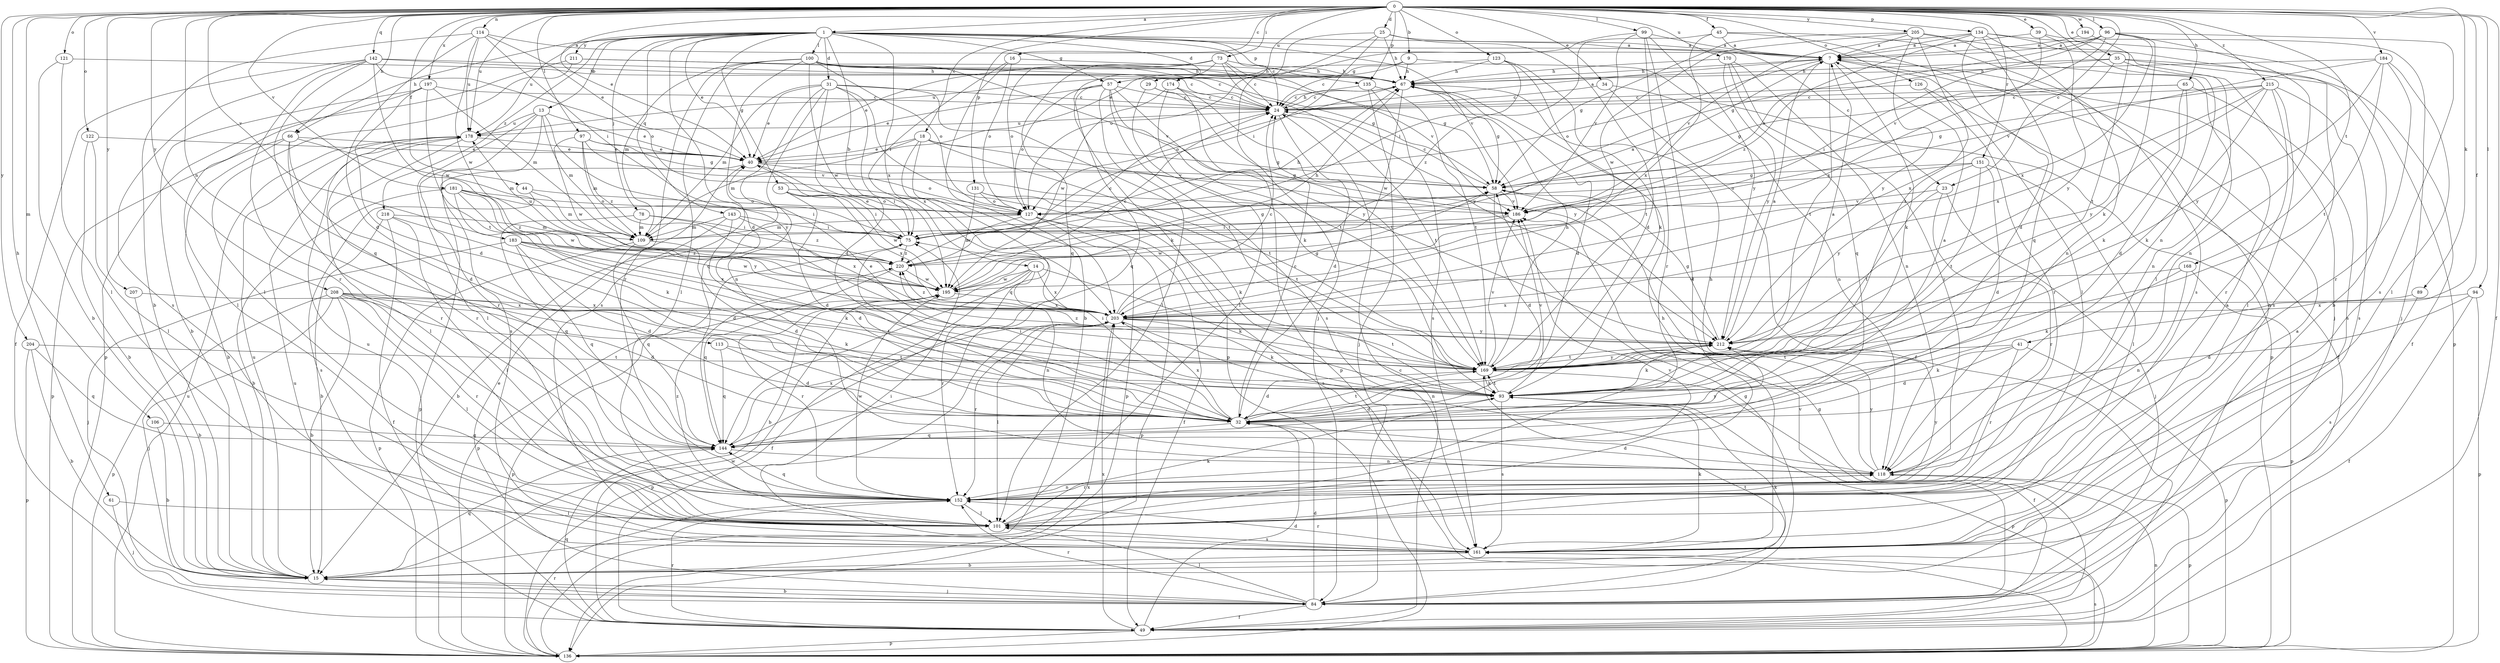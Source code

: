 strict digraph  {
0;
1;
7;
9;
13;
14;
15;
16;
18;
23;
24;
25;
29;
31;
32;
34;
35;
39;
40;
41;
44;
45;
49;
53;
57;
58;
61;
65;
66;
67;
73;
75;
78;
84;
89;
93;
94;
96;
97;
99;
100;
101;
106;
109;
113;
114;
118;
121;
122;
123;
126;
127;
131;
134;
135;
136;
142;
143;
144;
151;
152;
161;
168;
169;
170;
174;
178;
181;
183;
184;
186;
194;
195;
197;
203;
204;
205;
207;
208;
211;
212;
215;
218;
220;
0 -> 1  [label=a];
0 -> 9  [label=b];
0 -> 16  [label=c];
0 -> 18  [label=c];
0 -> 23  [label=c];
0 -> 25  [label=d];
0 -> 34  [label=e];
0 -> 35  [label=e];
0 -> 39  [label=e];
0 -> 40  [label=e];
0 -> 41  [label=f];
0 -> 44  [label=f];
0 -> 45  [label=f];
0 -> 49  [label=f];
0 -> 61  [label=h];
0 -> 65  [label=h];
0 -> 66  [label=h];
0 -> 73  [label=i];
0 -> 89  [label=k];
0 -> 94  [label=l];
0 -> 96  [label=l];
0 -> 97  [label=l];
0 -> 99  [label=l];
0 -> 106  [label=m];
0 -> 113  [label=n];
0 -> 114  [label=n];
0 -> 118  [label=n];
0 -> 121  [label=o];
0 -> 122  [label=o];
0 -> 123  [label=o];
0 -> 126  [label=o];
0 -> 131  [label=p];
0 -> 134  [label=p];
0 -> 135  [label=p];
0 -> 142  [label=q];
0 -> 151  [label=r];
0 -> 168  [label=t];
0 -> 170  [label=u];
0 -> 174  [label=u];
0 -> 178  [label=u];
0 -> 181  [label=v];
0 -> 183  [label=v];
0 -> 184  [label=v];
0 -> 194  [label=w];
0 -> 197  [label=x];
0 -> 204  [label=y];
0 -> 205  [label=y];
0 -> 207  [label=y];
0 -> 208  [label=y];
0 -> 215  [label=z];
1 -> 7  [label=a];
1 -> 13  [label=b];
1 -> 14  [label=b];
1 -> 23  [label=c];
1 -> 24  [label=c];
1 -> 29  [label=d];
1 -> 31  [label=d];
1 -> 32  [label=d];
1 -> 40  [label=e];
1 -> 53  [label=g];
1 -> 57  [label=g];
1 -> 66  [label=h];
1 -> 78  [label=j];
1 -> 100  [label=l];
1 -> 135  [label=p];
1 -> 143  [label=q];
1 -> 178  [label=u];
1 -> 186  [label=v];
1 -> 203  [label=x];
1 -> 211  [label=y];
1 -> 218  [label=z];
7 -> 67  [label=h];
7 -> 93  [label=k];
7 -> 101  [label=l];
7 -> 127  [label=o];
7 -> 169  [label=t];
9 -> 24  [label=c];
9 -> 57  [label=g];
9 -> 67  [label=h];
9 -> 136  [label=p];
13 -> 40  [label=e];
13 -> 101  [label=l];
13 -> 109  [label=m];
13 -> 152  [label=r];
13 -> 161  [label=s];
13 -> 178  [label=u];
13 -> 212  [label=y];
14 -> 15  [label=b];
14 -> 49  [label=f];
14 -> 93  [label=k];
14 -> 118  [label=n];
14 -> 152  [label=r];
14 -> 195  [label=w];
14 -> 203  [label=x];
15 -> 84  [label=j];
15 -> 93  [label=k];
15 -> 144  [label=q];
15 -> 178  [label=u];
16 -> 15  [label=b];
16 -> 67  [label=h];
16 -> 75  [label=i];
16 -> 127  [label=o];
18 -> 40  [label=e];
18 -> 58  [label=g];
18 -> 109  [label=m];
18 -> 136  [label=p];
18 -> 144  [label=q];
18 -> 169  [label=t];
18 -> 186  [label=v];
23 -> 84  [label=j];
23 -> 152  [label=r];
23 -> 169  [label=t];
23 -> 186  [label=v];
24 -> 7  [label=a];
24 -> 32  [label=d];
24 -> 67  [label=h];
24 -> 169  [label=t];
24 -> 178  [label=u];
25 -> 7  [label=a];
25 -> 32  [label=d];
25 -> 67  [label=h];
25 -> 75  [label=i];
25 -> 84  [label=j];
25 -> 127  [label=o];
29 -> 24  [label=c];
29 -> 93  [label=k];
29 -> 169  [label=t];
31 -> 24  [label=c];
31 -> 32  [label=d];
31 -> 40  [label=e];
31 -> 93  [label=k];
31 -> 109  [label=m];
31 -> 118  [label=n];
31 -> 144  [label=q];
31 -> 169  [label=t];
31 -> 203  [label=x];
32 -> 7  [label=a];
32 -> 24  [label=c];
32 -> 75  [label=i];
32 -> 144  [label=q];
32 -> 169  [label=t];
32 -> 203  [label=x];
34 -> 24  [label=c];
34 -> 49  [label=f];
34 -> 118  [label=n];
35 -> 49  [label=f];
35 -> 67  [label=h];
35 -> 75  [label=i];
35 -> 118  [label=n];
35 -> 161  [label=s];
35 -> 203  [label=x];
39 -> 7  [label=a];
39 -> 84  [label=j];
39 -> 203  [label=x];
39 -> 212  [label=y];
40 -> 58  [label=g];
40 -> 75  [label=i];
40 -> 127  [label=o];
40 -> 136  [label=p];
41 -> 32  [label=d];
41 -> 93  [label=k];
41 -> 136  [label=p];
41 -> 152  [label=r];
41 -> 169  [label=t];
44 -> 109  [label=m];
44 -> 127  [label=o];
44 -> 161  [label=s];
45 -> 7  [label=a];
45 -> 15  [label=b];
45 -> 75  [label=i];
45 -> 161  [label=s];
45 -> 203  [label=x];
49 -> 24  [label=c];
49 -> 32  [label=d];
49 -> 58  [label=g];
49 -> 136  [label=p];
49 -> 144  [label=q];
49 -> 152  [label=r];
49 -> 178  [label=u];
49 -> 195  [label=w];
49 -> 203  [label=x];
53 -> 32  [label=d];
53 -> 75  [label=i];
53 -> 127  [label=o];
53 -> 195  [label=w];
53 -> 203  [label=x];
57 -> 24  [label=c];
57 -> 40  [label=e];
57 -> 101  [label=l];
57 -> 127  [label=o];
57 -> 144  [label=q];
57 -> 161  [label=s];
57 -> 169  [label=t];
57 -> 212  [label=y];
58 -> 24  [label=c];
58 -> 32  [label=d];
58 -> 186  [label=v];
61 -> 84  [label=j];
61 -> 101  [label=l];
65 -> 24  [label=c];
65 -> 32  [label=d];
65 -> 58  [label=g];
65 -> 93  [label=k];
65 -> 161  [label=s];
66 -> 15  [label=b];
66 -> 32  [label=d];
66 -> 40  [label=e];
66 -> 109  [label=m];
66 -> 136  [label=p];
66 -> 152  [label=r];
67 -> 24  [label=c];
67 -> 32  [label=d];
67 -> 58  [label=g];
67 -> 127  [label=o];
67 -> 195  [label=w];
73 -> 24  [label=c];
73 -> 40  [label=e];
73 -> 67  [label=h];
73 -> 127  [label=o];
73 -> 136  [label=p];
73 -> 144  [label=q];
73 -> 186  [label=v];
73 -> 212  [label=y];
75 -> 40  [label=e];
75 -> 58  [label=g];
75 -> 67  [label=h];
75 -> 136  [label=p];
75 -> 220  [label=z];
78 -> 75  [label=i];
78 -> 109  [label=m];
78 -> 144  [label=q];
78 -> 220  [label=z];
84 -> 7  [label=a];
84 -> 15  [label=b];
84 -> 32  [label=d];
84 -> 40  [label=e];
84 -> 49  [label=f];
84 -> 58  [label=g];
84 -> 101  [label=l];
84 -> 152  [label=r];
84 -> 169  [label=t];
84 -> 186  [label=v];
89 -> 161  [label=s];
89 -> 203  [label=x];
93 -> 32  [label=d];
93 -> 75  [label=i];
93 -> 136  [label=p];
93 -> 161  [label=s];
93 -> 169  [label=t];
93 -> 186  [label=v];
94 -> 32  [label=d];
94 -> 49  [label=f];
94 -> 136  [label=p];
94 -> 203  [label=x];
96 -> 7  [label=a];
96 -> 58  [label=g];
96 -> 93  [label=k];
96 -> 118  [label=n];
96 -> 127  [label=o];
96 -> 161  [label=s];
96 -> 186  [label=v];
96 -> 203  [label=x];
97 -> 40  [label=e];
97 -> 58  [label=g];
97 -> 109  [label=m];
97 -> 186  [label=v];
97 -> 195  [label=w];
97 -> 220  [label=z];
99 -> 7  [label=a];
99 -> 40  [label=e];
99 -> 101  [label=l];
99 -> 152  [label=r];
99 -> 186  [label=v];
99 -> 212  [label=y];
100 -> 24  [label=c];
100 -> 58  [label=g];
100 -> 67  [label=h];
100 -> 101  [label=l];
100 -> 109  [label=m];
100 -> 127  [label=o];
100 -> 152  [label=r];
100 -> 161  [label=s];
100 -> 186  [label=v];
100 -> 195  [label=w];
101 -> 93  [label=k];
101 -> 161  [label=s];
101 -> 186  [label=v];
101 -> 220  [label=z];
106 -> 15  [label=b];
106 -> 144  [label=q];
109 -> 7  [label=a];
109 -> 32  [label=d];
109 -> 136  [label=p];
109 -> 144  [label=q];
113 -> 32  [label=d];
113 -> 144  [label=q];
113 -> 169  [label=t];
114 -> 7  [label=a];
114 -> 15  [label=b];
114 -> 32  [label=d];
114 -> 40  [label=e];
114 -> 75  [label=i];
114 -> 178  [label=u];
114 -> 195  [label=w];
118 -> 32  [label=d];
118 -> 67  [label=h];
118 -> 136  [label=p];
118 -> 152  [label=r];
118 -> 212  [label=y];
121 -> 15  [label=b];
121 -> 67  [label=h];
121 -> 101  [label=l];
122 -> 15  [label=b];
122 -> 40  [label=e];
122 -> 101  [label=l];
123 -> 67  [label=h];
123 -> 93  [label=k];
123 -> 169  [label=t];
123 -> 178  [label=u];
123 -> 220  [label=z];
126 -> 24  [label=c];
126 -> 49  [label=f];
126 -> 152  [label=r];
127 -> 49  [label=f];
127 -> 109  [label=m];
127 -> 136  [label=p];
127 -> 161  [label=s];
127 -> 220  [label=z];
131 -> 93  [label=k];
131 -> 127  [label=o];
131 -> 169  [label=t];
131 -> 195  [label=w];
134 -> 7  [label=a];
134 -> 15  [label=b];
134 -> 32  [label=d];
134 -> 118  [label=n];
134 -> 136  [label=p];
134 -> 144  [label=q];
134 -> 186  [label=v];
134 -> 220  [label=z];
135 -> 24  [label=c];
135 -> 84  [label=j];
135 -> 161  [label=s];
135 -> 169  [label=t];
136 -> 118  [label=n];
136 -> 152  [label=r];
136 -> 161  [label=s];
136 -> 178  [label=u];
136 -> 203  [label=x];
142 -> 24  [label=c];
142 -> 49  [label=f];
142 -> 67  [label=h];
142 -> 127  [label=o];
142 -> 144  [label=q];
142 -> 152  [label=r];
142 -> 161  [label=s];
142 -> 195  [label=w];
143 -> 15  [label=b];
143 -> 32  [label=d];
143 -> 75  [label=i];
143 -> 109  [label=m];
143 -> 203  [label=x];
144 -> 118  [label=n];
144 -> 203  [label=x];
144 -> 212  [label=y];
151 -> 32  [label=d];
151 -> 58  [label=g];
151 -> 101  [label=l];
151 -> 127  [label=o];
151 -> 169  [label=t];
151 -> 212  [label=y];
152 -> 101  [label=l];
152 -> 118  [label=n];
152 -> 144  [label=q];
152 -> 195  [label=w];
152 -> 212  [label=y];
161 -> 7  [label=a];
161 -> 15  [label=b];
161 -> 67  [label=h];
161 -> 75  [label=i];
161 -> 93  [label=k];
161 -> 152  [label=r];
161 -> 178  [label=u];
168 -> 93  [label=k];
168 -> 118  [label=n];
168 -> 136  [label=p];
168 -> 195  [label=w];
169 -> 7  [label=a];
169 -> 32  [label=d];
169 -> 40  [label=e];
169 -> 49  [label=f];
169 -> 67  [label=h];
169 -> 93  [label=k];
169 -> 186  [label=v];
169 -> 212  [label=y];
169 -> 220  [label=z];
170 -> 67  [label=h];
170 -> 118  [label=n];
170 -> 144  [label=q];
170 -> 152  [label=r];
170 -> 212  [label=y];
174 -> 24  [label=c];
174 -> 101  [label=l];
174 -> 136  [label=p];
174 -> 195  [label=w];
174 -> 212  [label=y];
178 -> 40  [label=e];
178 -> 101  [label=l];
178 -> 152  [label=r];
181 -> 15  [label=b];
181 -> 75  [label=i];
181 -> 93  [label=k];
181 -> 127  [label=o];
181 -> 195  [label=w];
181 -> 212  [label=y];
181 -> 220  [label=z];
183 -> 32  [label=d];
183 -> 84  [label=j];
183 -> 93  [label=k];
183 -> 144  [label=q];
183 -> 195  [label=w];
183 -> 203  [label=x];
183 -> 220  [label=z];
184 -> 67  [label=h];
184 -> 101  [label=l];
184 -> 152  [label=r];
184 -> 169  [label=t];
184 -> 186  [label=v];
184 -> 212  [label=y];
186 -> 75  [label=i];
186 -> 195  [label=w];
194 -> 7  [label=a];
194 -> 169  [label=t];
195 -> 24  [label=c];
195 -> 136  [label=p];
195 -> 152  [label=r];
195 -> 203  [label=x];
197 -> 15  [label=b];
197 -> 24  [label=c];
197 -> 32  [label=d];
197 -> 101  [label=l];
197 -> 109  [label=m];
197 -> 169  [label=t];
203 -> 24  [label=c];
203 -> 58  [label=g];
203 -> 93  [label=k];
203 -> 101  [label=l];
203 -> 118  [label=n];
203 -> 136  [label=p];
203 -> 152  [label=r];
203 -> 169  [label=t];
203 -> 212  [label=y];
203 -> 220  [label=z];
204 -> 15  [label=b];
204 -> 136  [label=p];
204 -> 144  [label=q];
204 -> 169  [label=t];
205 -> 7  [label=a];
205 -> 58  [label=g];
205 -> 84  [label=j];
205 -> 101  [label=l];
205 -> 169  [label=t];
205 -> 195  [label=w];
205 -> 212  [label=y];
207 -> 15  [label=b];
207 -> 203  [label=x];
208 -> 15  [label=b];
208 -> 32  [label=d];
208 -> 84  [label=j];
208 -> 93  [label=k];
208 -> 101  [label=l];
208 -> 136  [label=p];
208 -> 152  [label=r];
208 -> 169  [label=t];
208 -> 203  [label=x];
211 -> 58  [label=g];
211 -> 67  [label=h];
211 -> 101  [label=l];
211 -> 136  [label=p];
212 -> 7  [label=a];
212 -> 58  [label=g];
212 -> 93  [label=k];
212 -> 169  [label=t];
215 -> 24  [label=c];
215 -> 58  [label=g];
215 -> 93  [label=k];
215 -> 101  [label=l];
215 -> 152  [label=r];
215 -> 161  [label=s];
215 -> 203  [label=x];
215 -> 212  [label=y];
218 -> 15  [label=b];
218 -> 32  [label=d];
218 -> 49  [label=f];
218 -> 101  [label=l];
218 -> 109  [label=m];
220 -> 24  [label=c];
220 -> 67  [label=h];
220 -> 144  [label=q];
220 -> 178  [label=u];
220 -> 195  [label=w];
}
